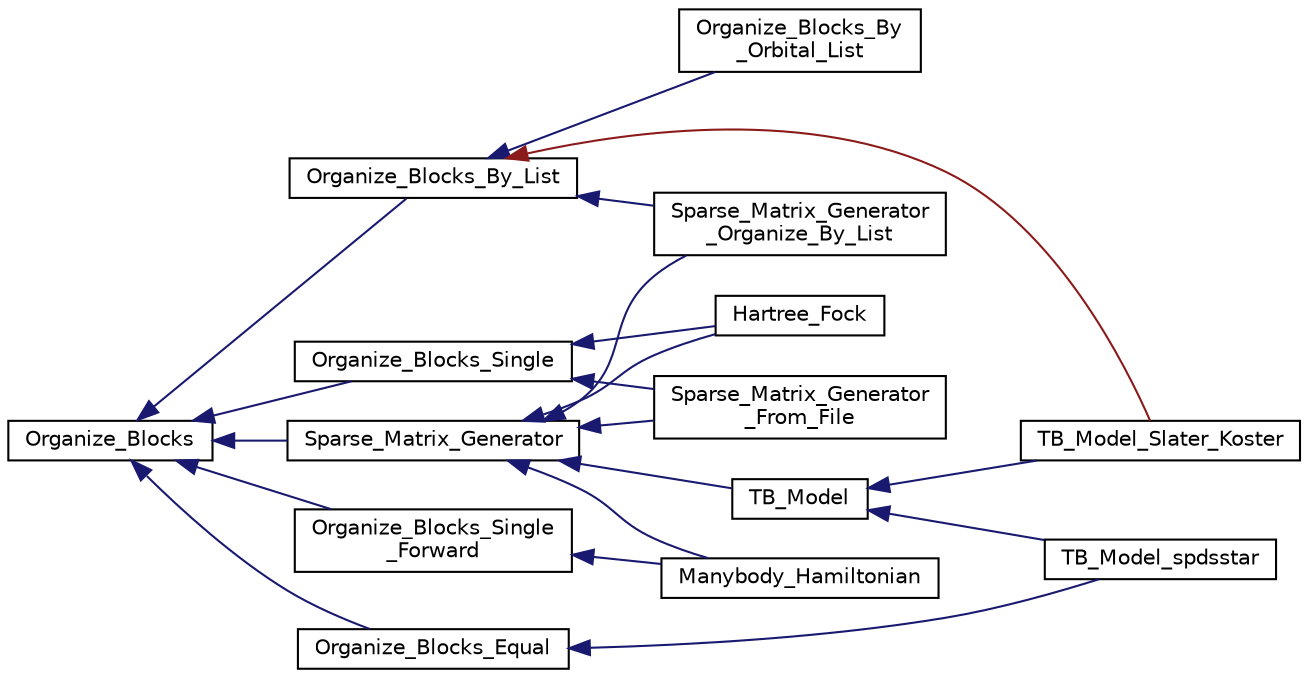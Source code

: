 digraph "Graphical Class Hierarchy"
{
  edge [fontname="Helvetica",fontsize="10",labelfontname="Helvetica",labelfontsize="10"];
  node [fontname="Helvetica",fontsize="10",shape=record];
  rankdir="LR";
  Node1 [label="Organize_Blocks",height=0.2,width=0.4,color="black", fillcolor="white", style="filled",URL="$classOrganize__Blocks.html"];
  Node1 -> Node2 [dir="back",color="midnightblue",fontsize="10",style="solid",fontname="Helvetica"];
  Node2 [label="Organize_Blocks_By_List",height=0.2,width=0.4,color="black", fillcolor="white", style="filled",URL="$classOrganize__Blocks__By__List.html"];
  Node2 -> Node3 [dir="back",color="midnightblue",fontsize="10",style="solid",fontname="Helvetica"];
  Node3 [label="Organize_Blocks_By\l_Orbital_List",height=0.2,width=0.4,color="black", fillcolor="white", style="filled",URL="$classOrganize__Blocks__By__Orbital__List.html",tooltip="A &#39;Organize_Blocks&#39; class that can be read from a position file. "];
  Node2 -> Node4 [dir="back",color="midnightblue",fontsize="10",style="solid",fontname="Helvetica"];
  Node4 [label="Sparse_Matrix_Generator\l_Organize_By_List",height=0.2,width=0.4,color="black", fillcolor="white", style="filled",URL="$classSparse__Matrix__Generator__Organize__By__List.html"];
  Node2 -> Node5 [dir="back",color="firebrick4",fontsize="10",style="solid",fontname="Helvetica"];
  Node5 [label="TB_Model_Slater_Koster",height=0.2,width=0.4,color="black", fillcolor="white", style="filled",URL="$classTB__Model__Slater__Koster.html"];
  Node1 -> Node6 [dir="back",color="midnightblue",fontsize="10",style="solid",fontname="Helvetica"];
  Node6 [label="Organize_Blocks_Equal",height=0.2,width=0.4,color="black", fillcolor="white", style="filled",URL="$classOrganize__Blocks__Equal.html"];
  Node6 -> Node7 [dir="back",color="midnightblue",fontsize="10",style="solid",fontname="Helvetica"];
  Node7 [label="TB_Model_spdsstar",height=0.2,width=0.4,color="black", fillcolor="white", style="filled",URL="$classTB__Model__spdsstar.html"];
  Node1 -> Node8 [dir="back",color="midnightblue",fontsize="10",style="solid",fontname="Helvetica"];
  Node8 [label="Organize_Blocks_Single",height=0.2,width=0.4,color="black", fillcolor="white", style="filled",URL="$classOrganize__Blocks__Single.html"];
  Node8 -> Node9 [dir="back",color="midnightblue",fontsize="10",style="solid",fontname="Helvetica"];
  Node9 [label="Hartree_Fock",height=0.2,width=0.4,color="black", fillcolor="white", style="filled",URL="$classHartree__Fock.html"];
  Node8 -> Node10 [dir="back",color="midnightblue",fontsize="10",style="solid",fontname="Helvetica"];
  Node10 [label="Sparse_Matrix_Generator\l_From_File",height=0.2,width=0.4,color="black", fillcolor="white", style="filled",URL="$classSparse__Matrix__Generator__From__File.html"];
  Node1 -> Node11 [dir="back",color="midnightblue",fontsize="10",style="solid",fontname="Helvetica"];
  Node11 [label="Organize_Blocks_Single\l_Forward",height=0.2,width=0.4,color="black", fillcolor="white", style="filled",URL="$classOrganize__Blocks__Single__Forward.html"];
  Node11 -> Node12 [dir="back",color="midnightblue",fontsize="10",style="solid",fontname="Helvetica"];
  Node12 [label="Manybody_Hamiltonian",height=0.2,width=0.4,color="black", fillcolor="white", style="filled",URL="$classManybody__Hamiltonian.html"];
  Node1 -> Node13 [dir="back",color="midnightblue",fontsize="10",style="solid",fontname="Helvetica"];
  Node13 [label="Sparse_Matrix_Generator",height=0.2,width=0.4,color="black", fillcolor="white", style="filled",URL="$classSparse__Matrix__Generator.html"];
  Node13 -> Node9 [dir="back",color="midnightblue",fontsize="10",style="solid",fontname="Helvetica"];
  Node13 -> Node12 [dir="back",color="midnightblue",fontsize="10",style="solid",fontname="Helvetica"];
  Node13 -> Node10 [dir="back",color="midnightblue",fontsize="10",style="solid",fontname="Helvetica"];
  Node13 -> Node4 [dir="back",color="midnightblue",fontsize="10",style="solid",fontname="Helvetica"];
  Node13 -> Node14 [dir="back",color="midnightblue",fontsize="10",style="solid",fontname="Helvetica"];
  Node14 [label="TB_Model",height=0.2,width=0.4,color="black", fillcolor="white", style="filled",URL="$classTB__Model.html"];
  Node14 -> Node5 [dir="back",color="midnightblue",fontsize="10",style="solid",fontname="Helvetica"];
  Node14 -> Node7 [dir="back",color="midnightblue",fontsize="10",style="solid",fontname="Helvetica"];
}
